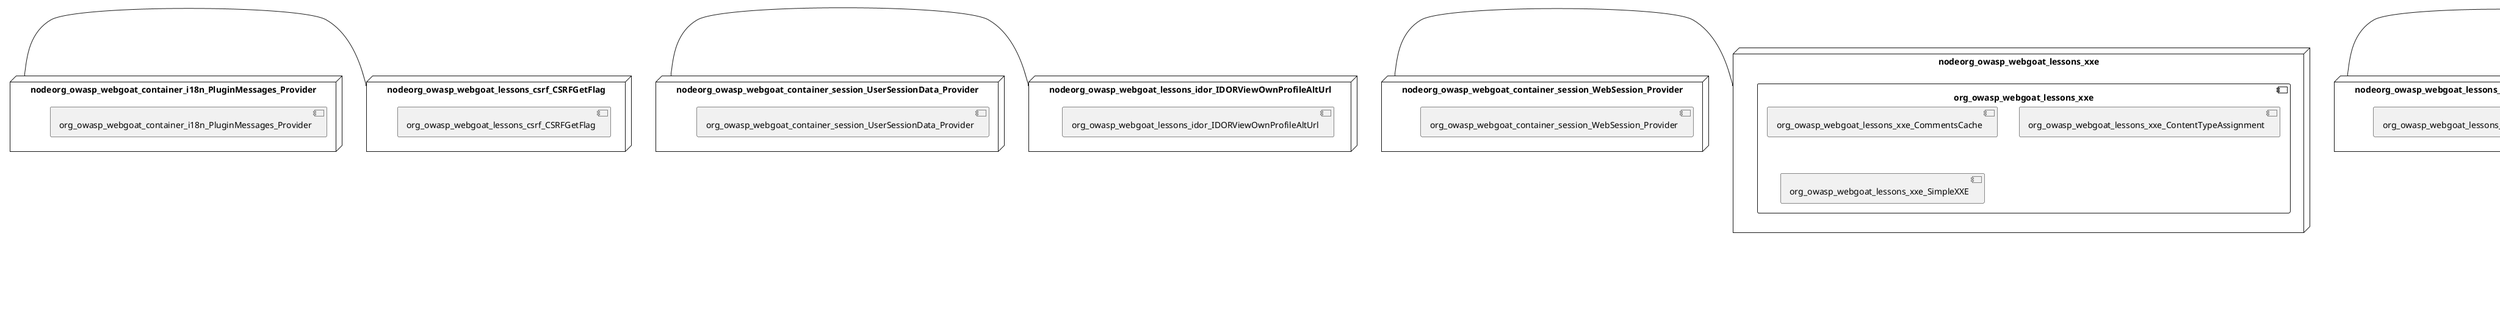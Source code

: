 @startuml
skinparam fixCircleLabelOverlapping true
skinparam componentStyle uml2
node nodeorg_owasp_webgoat {
component org_owasp_webgoat {
[org_owasp_webgoat_container_service_LessonMenuService] [[webgoat-webgoat.system#_bufa6jeYEe-MdI0NHY6xow]]
[org_owasp_webgoat_container_service_LessonProgressService] [[webgoat-webgoat.system#_bufa6jeYEe-MdI0NHY6xow]]
[org_owasp_webgoat_container_service_ReportCardService] [[webgoat-webgoat.system#_bufa6jeYEe-MdI0NHY6xow]]
[org_owasp_webgoat_container_service_RestartLessonService] [[webgoat-webgoat.system#_bufa6jeYEe-MdI0NHY6xow]]
[org_owasp_webgoat_container_users_Scoreboard] [[webgoat-webgoat.system#_bufa6jeYEe-MdI0NHY6xow]]
[org_owasp_webgoat_container_users_UserRepository] [[webgoat-webgoat.system#_bufa6jeYEe-MdI0NHY6xow]]
[org_owasp_webgoat_container_users_UserService] [[webgoat-webgoat.system#_bufa6jeYEe-MdI0NHY6xow]]
[org_owasp_webgoat_container_users_UserTrackerRepository] [[webgoat-webgoat.system#_bufa6jeYEe-MdI0NHY6xow]]
[org_owasp_webgoat_lessons_csrf_CSRFLogin] [[webgoat-webgoat.system#_bufa6jeYEe-MdI0NHY6xow]]
[org_owasp_webgoat_webwolf_user_UserRepository] [[webgoat-webgoat.system#_bufa6jeYEe-MdI0NHY6xow]]
[org_owasp_webgoat_webwolf_user_UserService] [[webgoat-webgoat.system#_bufa6jeYEe-MdI0NHY6xow]]
}
}
node nodeorg_owasp_webgoat_lessons_hijacksession {
component org_owasp_webgoat_lessons_hijacksession {
[org_owasp_webgoat_lessons_hijacksession_HijackSessionAssignment] [[webgoat-webgoat.system#_bufa6jeYEe-MdI0NHY6xow]]
[org_owasp_webgoat_lessons_hijacksession_cas_HijackSessionAuthenticationProvider] [[webgoat-webgoat.system#_bufa6jeYEe-MdI0NHY6xow]]
}
}
node nodeorg_owasp_webgoat_lessons_passwordreset {
component org_owasp_webgoat_lessons_passwordreset {
[org_owasp_webgoat_lessons_passwordreset_SecurityQuestionAssignment] [[webgoat-webgoat.system#_bufa6jeYEe-MdI0NHY6xow]]
[org_owasp_webgoat_lessons_passwordreset_TriedQuestions] [[webgoat-webgoat.system#_bufa6jeYEe-MdI0NHY6xow]]
}
}
node nodeorg_owasp_webgoat_lessons_xxe {
component org_owasp_webgoat_lessons_xxe {
[org_owasp_webgoat_lessons_xxe_CommentsCache] [[webgoat-webgoat.system#_bufa6jeYEe-MdI0NHY6xow]]
[org_owasp_webgoat_lessons_xxe_ContentTypeAssignment] [[webgoat-webgoat.system#_bufa6jeYEe-MdI0NHY6xow]]
[org_owasp_webgoat_lessons_xxe_SimpleXXE] [[webgoat-webgoat.system#_bufa6jeYEe-MdI0NHY6xow]]
}
}
node nodeorg_owasp_webgoat_webwolf_mailbox {
component org_owasp_webgoat_webwolf_mailbox {
[org_owasp_webgoat_webwolf_mailbox_MailboxController] [[webgoat-webgoat.system#_bufa6jeYEe-MdI0NHY6xow]]
[org_owasp_webgoat_webwolf_mailbox_MailboxRepository] [[webgoat-webgoat.system#_bufa6jeYEe-MdI0NHY6xow]]
}
}
node nodeorg_owasp_webgoat_container_HammerHead {
[org_owasp_webgoat_container_HammerHead] [[webgoat-webgoat.system#_bufa6jeYEe-MdI0NHY6xow]]
}
node nodeorg_owasp_webgoat_container_WebWolfRedirect {
[org_owasp_webgoat_container_WebWolfRedirect] [[webgoat-webgoat.system#_bufa6jeYEe-MdI0NHY6xow]]
}
node nodeorg_owasp_webgoat_container_controller_StartLesson {
[org_owasp_webgoat_container_controller_StartLesson] [[webgoat-webgoat.system#_bufa6jeYEe-MdI0NHY6xow]]
}
node nodeorg_owasp_webgoat_container_controller_Welcome {
[org_owasp_webgoat_container_controller_Welcome] [[webgoat-webgoat.system#_bufa6jeYEe-MdI0NHY6xow]]
}
node nodeorg_owasp_webgoat_container_i18n_PluginMessages_Provider {
[org_owasp_webgoat_container_i18n_PluginMessages_Provider] [[webgoat-webgoat.system#_bufa6jeYEe-MdI0NHY6xow]]
}
node nodeorg_owasp_webgoat_container_service_EnvironmentService {
[org_owasp_webgoat_container_service_EnvironmentService] [[webgoat-webgoat.system#_bufa6jeYEe-MdI0NHY6xow]]
}
node nodeorg_owasp_webgoat_container_service_HintService {
[org_owasp_webgoat_container_service_HintService] [[webgoat-webgoat.system#_bufa6jeYEe-MdI0NHY6xow]]
}
node nodeorg_owasp_webgoat_container_service_LabelDebugService {
[org_owasp_webgoat_container_service_LabelDebugService] [[webgoat-webgoat.system#_bufa6jeYEe-MdI0NHY6xow]]
}
node nodeorg_owasp_webgoat_container_service_LabelService {
[org_owasp_webgoat_container_service_LabelService] [[webgoat-webgoat.system#_bufa6jeYEe-MdI0NHY6xow]]
}
node nodeorg_owasp_webgoat_container_service_LessonInfoService {
[org_owasp_webgoat_container_service_LessonInfoService] [[webgoat-webgoat.system#_bufa6jeYEe-MdI0NHY6xow]]
}
node nodeorg_owasp_webgoat_container_service_LessonTitleService {
[org_owasp_webgoat_container_service_LessonTitleService] [[webgoat-webgoat.system#_bufa6jeYEe-MdI0NHY6xow]]
}
node nodeorg_owasp_webgoat_container_service_SessionService {
[org_owasp_webgoat_container_service_SessionService] [[webgoat-webgoat.system#_bufa6jeYEe-MdI0NHY6xow]]
}
node nodeorg_owasp_webgoat_container_session_UserSessionData_Provider {
[org_owasp_webgoat_container_session_UserSessionData_Provider] [[webgoat-webgoat.system#_bufa6jeYEe-MdI0NHY6xow]]
}
node nodeorg_owasp_webgoat_container_session_WebSession_Provider {
[org_owasp_webgoat_container_session_WebSession_Provider] [[webgoat-webgoat.system#_bufa6jeYEe-MdI0NHY6xow]]
}
node nodeorg_owasp_webgoat_container_users_RegistrationController {
[org_owasp_webgoat_container_users_RegistrationController] [[webgoat-webgoat.system#_bufa6jeYEe-MdI0NHY6xow]]
}
node nodeorg_owasp_webgoat_lessons_authbypass_VerifyAccount {
[org_owasp_webgoat_lessons_authbypass_VerifyAccount] [[webgoat-webgoat.system#_bufa6jeYEe-MdI0NHY6xow]]
}
node nodeorg_owasp_webgoat_lessons_bypassrestrictions_BypassRestrictionsFieldRestrictions {
[org_owasp_webgoat_lessons_bypassrestrictions_BypassRestrictionsFieldRestrictions] [[webgoat-webgoat.system#_bufa6jeYEe-MdI0NHY6xow]]
}
node nodeorg_owasp_webgoat_lessons_bypassrestrictions_BypassRestrictionsFrontendValidation {
[org_owasp_webgoat_lessons_bypassrestrictions_BypassRestrictionsFrontendValidation] [[webgoat-webgoat.system#_bufa6jeYEe-MdI0NHY6xow]]
}
node nodeorg_owasp_webgoat_lessons_challenges_FlagController {
[org_owasp_webgoat_lessons_challenges_FlagController] [[webgoat-webgoat.system#_bufa6jeYEe-MdI0NHY6xow]]
}
node nodeorg_owasp_webgoat_lessons_challenges_challenge1_Assignment1 {
[org_owasp_webgoat_lessons_challenges_challenge1_Assignment1] [[webgoat-webgoat.system#_bufa6jeYEe-MdI0NHY6xow]]
}
node nodeorg_owasp_webgoat_lessons_challenges_challenge1_ImageServlet {
[org_owasp_webgoat_lessons_challenges_challenge1_ImageServlet] [[webgoat-webgoat.system#_bufa6jeYEe-MdI0NHY6xow]]
}
node nodeorg_owasp_webgoat_lessons_challenges_challenge5_Assignment5 {
[org_owasp_webgoat_lessons_challenges_challenge5_Assignment5] [[webgoat-webgoat.system#_bufa6jeYEe-MdI0NHY6xow]]
}
node nodeorg_owasp_webgoat_lessons_challenges_challenge7_Assignment7 {
[org_owasp_webgoat_lessons_challenges_challenge7_Assignment7] [[webgoat-webgoat.system#_bufa6jeYEe-MdI0NHY6xow]]
}
node nodeorg_owasp_webgoat_lessons_challenges_challenge8_Assignment8 {
[org_owasp_webgoat_lessons_challenges_challenge8_Assignment8] [[webgoat-webgoat.system#_bufa6jeYEe-MdI0NHY6xow]]
}
node nodeorg_owasp_webgoat_lessons_chromedevtools_NetworkDummy {
[org_owasp_webgoat_lessons_chromedevtools_NetworkDummy] [[webgoat-webgoat.system#_bufa6jeYEe-MdI0NHY6xow]]
}
node nodeorg_owasp_webgoat_lessons_chromedevtools_NetworkLesson {
[org_owasp_webgoat_lessons_chromedevtools_NetworkLesson] [[webgoat-webgoat.system#_bufa6jeYEe-MdI0NHY6xow]]
}
node nodeorg_owasp_webgoat_lessons_cia_CIAQuiz {
[org_owasp_webgoat_lessons_cia_CIAQuiz] [[webgoat-webgoat.system#_bufa6jeYEe-MdI0NHY6xow]]
}
node nodeorg_owasp_webgoat_lessons_clientsidefiltering_ClientSideFilteringAssignment {
[org_owasp_webgoat_lessons_clientsidefiltering_ClientSideFilteringAssignment] [[webgoat-webgoat.system#_bufa6jeYEe-MdI0NHY6xow]]
}
node nodeorg_owasp_webgoat_lessons_clientsidefiltering_ClientSideFilteringFreeAssignment {
[org_owasp_webgoat_lessons_clientsidefiltering_ClientSideFilteringFreeAssignment] [[webgoat-webgoat.system#_bufa6jeYEe-MdI0NHY6xow]]
}
node nodeorg_owasp_webgoat_lessons_clientsidefiltering_Salaries {
[org_owasp_webgoat_lessons_clientsidefiltering_Salaries] [[webgoat-webgoat.system#_bufa6jeYEe-MdI0NHY6xow]]
}
node nodeorg_owasp_webgoat_lessons_clientsidefiltering_ShopEndpoint {
[org_owasp_webgoat_lessons_clientsidefiltering_ShopEndpoint] [[webgoat-webgoat.system#_bufa6jeYEe-MdI0NHY6xow]]
}
node nodeorg_owasp_webgoat_lessons_cryptography_EncodingAssignment {
[org_owasp_webgoat_lessons_cryptography_EncodingAssignment] [[webgoat-webgoat.system#_bufa6jeYEe-MdI0NHY6xow]]
}
node nodeorg_owasp_webgoat_lessons_cryptography_HashingAssignment {
[org_owasp_webgoat_lessons_cryptography_HashingAssignment] [[webgoat-webgoat.system#_bufa6jeYEe-MdI0NHY6xow]]
}
node nodeorg_owasp_webgoat_lessons_cryptography_SecureDefaultsAssignment {
[org_owasp_webgoat_lessons_cryptography_SecureDefaultsAssignment] [[webgoat-webgoat.system#_bufa6jeYEe-MdI0NHY6xow]]
}
node nodeorg_owasp_webgoat_lessons_cryptography_SigningAssignment {
[org_owasp_webgoat_lessons_cryptography_SigningAssignment] [[webgoat-webgoat.system#_bufa6jeYEe-MdI0NHY6xow]]
}
node nodeorg_owasp_webgoat_lessons_cryptography_XOREncodingAssignment {
[org_owasp_webgoat_lessons_cryptography_XOREncodingAssignment] [[webgoat-webgoat.system#_bufa6jeYEe-MdI0NHY6xow]]
}
node nodeorg_owasp_webgoat_lessons_csrf_CSRFConfirmFlag1 {
[org_owasp_webgoat_lessons_csrf_CSRFConfirmFlag1] [[webgoat-webgoat.system#_bufa6jeYEe-MdI0NHY6xow]]
}
node nodeorg_owasp_webgoat_lessons_csrf_CSRFFeedback {
[org_owasp_webgoat_lessons_csrf_CSRFFeedback] [[webgoat-webgoat.system#_bufa6jeYEe-MdI0NHY6xow]]
}
node nodeorg_owasp_webgoat_lessons_csrf_CSRFGetFlag {
[org_owasp_webgoat_lessons_csrf_CSRFGetFlag] [[webgoat-webgoat.system#_bufa6jeYEe-MdI0NHY6xow]]
}
node nodeorg_owasp_webgoat_lessons_csrf_ForgedReviews {
[org_owasp_webgoat_lessons_csrf_ForgedReviews] [[webgoat-webgoat.system#_bufa6jeYEe-MdI0NHY6xow]]
}
node nodeorg_owasp_webgoat_lessons_csrf_ObjectMapper_Provider {
[org_owasp_webgoat_lessons_csrf_ObjectMapper_Provider] [[webgoat-webgoat.system#_bufa6jeYEe-MdI0NHY6xow]]
}
node nodeorg_owasp_webgoat_lessons_deserialization_InsecureDeserializationTask {
[org_owasp_webgoat_lessons_deserialization_InsecureDeserializationTask] [[webgoat-webgoat.system#_bufa6jeYEe-MdI0NHY6xow]]
}
node nodeorg_owasp_webgoat_lessons_htmltampering_HtmlTamperingTask {
[org_owasp_webgoat_lessons_htmltampering_HtmlTamperingTask] [[webgoat-webgoat.system#_bufa6jeYEe-MdI0NHY6xow]]
}
node nodeorg_owasp_webgoat_lessons_httpbasics_HttpBasicsLesson {
[org_owasp_webgoat_lessons_httpbasics_HttpBasicsLesson] [[webgoat-webgoat.system#_bufa6jeYEe-MdI0NHY6xow]]
}
node nodeorg_owasp_webgoat_lessons_httpbasics_HttpBasicsQuiz {
[org_owasp_webgoat_lessons_httpbasics_HttpBasicsQuiz] [[webgoat-webgoat.system#_bufa6jeYEe-MdI0NHY6xow]]
}
node nodeorg_owasp_webgoat_lessons_httpproxies_HttpBasicsInterceptRequest {
[org_owasp_webgoat_lessons_httpproxies_HttpBasicsInterceptRequest] [[webgoat-webgoat.system#_bufa6jeYEe-MdI0NHY6xow]]
}
node nodeorg_owasp_webgoat_lessons_idor_IDORDiffAttributes {
[org_owasp_webgoat_lessons_idor_IDORDiffAttributes] [[webgoat-webgoat.system#_bufa6jeYEe-MdI0NHY6xow]]
}
node nodeorg_owasp_webgoat_lessons_idor_IDOREditOtherProfile {
[org_owasp_webgoat_lessons_idor_IDOREditOtherProfile] [[webgoat-webgoat.system#_bufa6jeYEe-MdI0NHY6xow]]
}
node nodeorg_owasp_webgoat_lessons_idor_IDORLogin {
[org_owasp_webgoat_lessons_idor_IDORLogin] [[webgoat-webgoat.system#_bufa6jeYEe-MdI0NHY6xow]]
}
node nodeorg_owasp_webgoat_lessons_idor_IDORViewOtherProfile {
[org_owasp_webgoat_lessons_idor_IDORViewOtherProfile] [[webgoat-webgoat.system#_bufa6jeYEe-MdI0NHY6xow]]
}
node nodeorg_owasp_webgoat_lessons_idor_IDORViewOwnProfile {
[org_owasp_webgoat_lessons_idor_IDORViewOwnProfile] [[webgoat-webgoat.system#_bufa6jeYEe-MdI0NHY6xow]]
}
node nodeorg_owasp_webgoat_lessons_idor_IDORViewOwnProfileAltUrl {
[org_owasp_webgoat_lessons_idor_IDORViewOwnProfileAltUrl] [[webgoat-webgoat.system#_bufa6jeYEe-MdI0NHY6xow]]
}
node nodeorg_owasp_webgoat_lessons_insecurelogin_InsecureLoginTask {
[org_owasp_webgoat_lessons_insecurelogin_InsecureLoginTask] [[webgoat-webgoat.system#_bufa6jeYEe-MdI0NHY6xow]]
}
node nodeorg_owasp_webgoat_lessons_jwt_JWTDecodeEndpoint {
[org_owasp_webgoat_lessons_jwt_JWTDecodeEndpoint] [[webgoat-webgoat.system#_bufa6jeYEe-MdI0NHY6xow]]
}
node nodeorg_owasp_webgoat_lessons_jwt_JWTQuiz {
[org_owasp_webgoat_lessons_jwt_JWTQuiz] [[webgoat-webgoat.system#_bufa6jeYEe-MdI0NHY6xow]]
}
node nodeorg_owasp_webgoat_lessons_jwt_JWTRefreshEndpoint {
[org_owasp_webgoat_lessons_jwt_JWTRefreshEndpoint] [[webgoat-webgoat.system#_bufa6jeYEe-MdI0NHY6xow]]
}
node nodeorg_owasp_webgoat_lessons_jwt_JWTSecretKeyEndpoint {
[org_owasp_webgoat_lessons_jwt_JWTSecretKeyEndpoint] [[webgoat-webgoat.system#_bufa6jeYEe-MdI0NHY6xow]]
}
node nodeorg_owasp_webgoat_lessons_jwt_JWTVotesEndpoint {
[org_owasp_webgoat_lessons_jwt_JWTVotesEndpoint] [[webgoat-webgoat.system#_bufa6jeYEe-MdI0NHY6xow]]
}
node nodeorg_owasp_webgoat_lessons_jwt_claimmisuse_JWTHeaderJKUEndpoint {
[org_owasp_webgoat_lessons_jwt_claimmisuse_JWTHeaderJKUEndpoint] [[webgoat-webgoat.system#_bufa6jeYEe-MdI0NHY6xow]]
}
node nodeorg_owasp_webgoat_lessons_jwt_claimmisuse_JWTHeaderKIDEndpoint {
[org_owasp_webgoat_lessons_jwt_claimmisuse_JWTHeaderKIDEndpoint] [[webgoat-webgoat.system#_bufa6jeYEe-MdI0NHY6xow]]
}
node nodeorg_owasp_webgoat_lessons_lessontemplate_SampleAttack {
[org_owasp_webgoat_lessons_lessontemplate_SampleAttack] [[webgoat-webgoat.system#_bufa6jeYEe-MdI0NHY6xow]]
}
node nodeorg_owasp_webgoat_lessons_logging_LogBleedingTask {
[org_owasp_webgoat_lessons_logging_LogBleedingTask] [[webgoat-webgoat.system#_bufa6jeYEe-MdI0NHY6xow]]
}
node nodeorg_owasp_webgoat_lessons_logging_LogSpoofingTask {
[org_owasp_webgoat_lessons_logging_LogSpoofingTask] [[webgoat-webgoat.system#_bufa6jeYEe-MdI0NHY6xow]]
}
node nodeorg_owasp_webgoat_lessons_missingac_MissingFunctionACHiddenMenus {
[org_owasp_webgoat_lessons_missingac_MissingFunctionACHiddenMenus] [[webgoat-webgoat.system#_bufa6jeYEe-MdI0NHY6xow]]
}
node nodeorg_owasp_webgoat_lessons_missingac_MissingFunctionACUsers {
[org_owasp_webgoat_lessons_missingac_MissingFunctionACUsers] [[webgoat-webgoat.system#_bufa6jeYEe-MdI0NHY6xow]]
}
node nodeorg_owasp_webgoat_lessons_missingac_MissingFunctionACYourHash {
[org_owasp_webgoat_lessons_missingac_MissingFunctionACYourHash] [[webgoat-webgoat.system#_bufa6jeYEe-MdI0NHY6xow]]
}
node nodeorg_owasp_webgoat_lessons_missingac_MissingFunctionACYourHashAdmin {
[org_owasp_webgoat_lessons_missingac_MissingFunctionACYourHashAdmin] [[webgoat-webgoat.system#_bufa6jeYEe-MdI0NHY6xow]]
}
node nodeorg_owasp_webgoat_lessons_passwordreset_QuestionsAssignment {
[org_owasp_webgoat_lessons_passwordreset_QuestionsAssignment] [[webgoat-webgoat.system#_bufa6jeYEe-MdI0NHY6xow]]
}
node nodeorg_owasp_webgoat_lessons_passwordreset_ResetLinkAssignment {
[org_owasp_webgoat_lessons_passwordreset_ResetLinkAssignment] [[webgoat-webgoat.system#_bufa6jeYEe-MdI0NHY6xow]]
}
node nodeorg_owasp_webgoat_lessons_passwordreset_ResetLinkAssignmentForgotPassword {
[org_owasp_webgoat_lessons_passwordreset_ResetLinkAssignmentForgotPassword] [[webgoat-webgoat.system#_bufa6jeYEe-MdI0NHY6xow]]
}
node nodeorg_owasp_webgoat_lessons_passwordreset_SimpleMailAssignment {
[org_owasp_webgoat_lessons_passwordreset_SimpleMailAssignment] [[webgoat-webgoat.system#_bufa6jeYEe-MdI0NHY6xow]]
}
node nodeorg_owasp_webgoat_lessons_pathtraversal_ProfileUpload {
[org_owasp_webgoat_lessons_pathtraversal_ProfileUpload] [[webgoat-webgoat.system#_bufa6jeYEe-MdI0NHY6xow]]
}
node nodeorg_owasp_webgoat_lessons_pathtraversal_ProfileUploadFix {
[org_owasp_webgoat_lessons_pathtraversal_ProfileUploadFix] [[webgoat-webgoat.system#_bufa6jeYEe-MdI0NHY6xow]]
}
node nodeorg_owasp_webgoat_lessons_pathtraversal_ProfileUploadRemoveUserInput {
[org_owasp_webgoat_lessons_pathtraversal_ProfileUploadRemoveUserInput] [[webgoat-webgoat.system#_bufa6jeYEe-MdI0NHY6xow]]
}
node nodeorg_owasp_webgoat_lessons_pathtraversal_ProfileUploadRetrieval {
[org_owasp_webgoat_lessons_pathtraversal_ProfileUploadRetrieval] [[webgoat-webgoat.system#_bufa6jeYEe-MdI0NHY6xow]]
}
node nodeorg_owasp_webgoat_lessons_pathtraversal_ProfileZipSlip {
[org_owasp_webgoat_lessons_pathtraversal_ProfileZipSlip] [[webgoat-webgoat.system#_bufa6jeYEe-MdI0NHY6xow]]
}
node nodeorg_owasp_webgoat_lessons_securepasswords_SecurePasswordsAssignment {
[org_owasp_webgoat_lessons_securepasswords_SecurePasswordsAssignment] [[webgoat-webgoat.system#_bufa6jeYEe-MdI0NHY6xow]]
}
node nodeorg_owasp_webgoat_lessons_spoofcookie_SpoofCookieAssignment {
[org_owasp_webgoat_lessons_spoofcookie_SpoofCookieAssignment] [[webgoat-webgoat.system#_bufa6jeYEe-MdI0NHY6xow]]
}
node nodeorg_owasp_webgoat_lessons_sqlinjection_advanced_SqlInjectionChallenge {
[org_owasp_webgoat_lessons_sqlinjection_advanced_SqlInjectionChallenge] [[webgoat-webgoat.system#_bufa6jeYEe-MdI0NHY6xow]]
}
node nodeorg_owasp_webgoat_lessons_sqlinjection_advanced_SqlInjectionChallengeLogin {
[org_owasp_webgoat_lessons_sqlinjection_advanced_SqlInjectionChallengeLogin] [[webgoat-webgoat.system#_bufa6jeYEe-MdI0NHY6xow]]
}
node nodeorg_owasp_webgoat_lessons_sqlinjection_advanced_SqlInjectionLesson6a {
[org_owasp_webgoat_lessons_sqlinjection_advanced_SqlInjectionLesson6a] [[webgoat-webgoat.system#_bufa6jeYEe-MdI0NHY6xow]]
}
node nodeorg_owasp_webgoat_lessons_sqlinjection_advanced_SqlInjectionLesson6b {
[org_owasp_webgoat_lessons_sqlinjection_advanced_SqlInjectionLesson6b] [[webgoat-webgoat.system#_bufa6jeYEe-MdI0NHY6xow]]
}
node nodeorg_owasp_webgoat_lessons_sqlinjection_advanced_SqlInjectionQuiz {
[org_owasp_webgoat_lessons_sqlinjection_advanced_SqlInjectionQuiz] [[webgoat-webgoat.system#_bufa6jeYEe-MdI0NHY6xow]]
}
node nodeorg_owasp_webgoat_lessons_sqlinjection_introduction_SqlInjectionLesson10 {
[org_owasp_webgoat_lessons_sqlinjection_introduction_SqlInjectionLesson10] [[webgoat-webgoat.system#_bufa6jeYEe-MdI0NHY6xow]]
}
node nodeorg_owasp_webgoat_lessons_sqlinjection_introduction_SqlInjectionLesson2 {
[org_owasp_webgoat_lessons_sqlinjection_introduction_SqlInjectionLesson2] [[webgoat-webgoat.system#_bufa6jeYEe-MdI0NHY6xow]]
}
node nodeorg_owasp_webgoat_lessons_sqlinjection_introduction_SqlInjectionLesson3 {
[org_owasp_webgoat_lessons_sqlinjection_introduction_SqlInjectionLesson3] [[webgoat-webgoat.system#_bufa6jeYEe-MdI0NHY6xow]]
}
node nodeorg_owasp_webgoat_lessons_sqlinjection_introduction_SqlInjectionLesson4 {
[org_owasp_webgoat_lessons_sqlinjection_introduction_SqlInjectionLesson4] [[webgoat-webgoat.system#_bufa6jeYEe-MdI0NHY6xow]]
}
node nodeorg_owasp_webgoat_lessons_sqlinjection_introduction_SqlInjectionLesson5 {
[org_owasp_webgoat_lessons_sqlinjection_introduction_SqlInjectionLesson5] [[webgoat-webgoat.system#_bufa6jeYEe-MdI0NHY6xow]]
}
node nodeorg_owasp_webgoat_lessons_sqlinjection_introduction_SqlInjectionLesson5a {
[org_owasp_webgoat_lessons_sqlinjection_introduction_SqlInjectionLesson5a] [[webgoat-webgoat.system#_bufa6jeYEe-MdI0NHY6xow]]
}
node nodeorg_owasp_webgoat_lessons_sqlinjection_introduction_SqlInjectionLesson5b {
[org_owasp_webgoat_lessons_sqlinjection_introduction_SqlInjectionLesson5b] [[webgoat-webgoat.system#_bufa6jeYEe-MdI0NHY6xow]]
}
node nodeorg_owasp_webgoat_lessons_sqlinjection_introduction_SqlInjectionLesson8 {
[org_owasp_webgoat_lessons_sqlinjection_introduction_SqlInjectionLesson8] [[webgoat-webgoat.system#_bufa6jeYEe-MdI0NHY6xow]]
}
node nodeorg_owasp_webgoat_lessons_sqlinjection_introduction_SqlInjectionLesson9 {
[org_owasp_webgoat_lessons_sqlinjection_introduction_SqlInjectionLesson9] [[webgoat-webgoat.system#_bufa6jeYEe-MdI0NHY6xow]]
}
node nodeorg_owasp_webgoat_lessons_sqlinjection_mitigation_Servers {
[org_owasp_webgoat_lessons_sqlinjection_mitigation_Servers] [[webgoat-webgoat.system#_bufa6jeYEe-MdI0NHY6xow]]
}
node nodeorg_owasp_webgoat_lessons_sqlinjection_mitigation_SqlInjectionLesson10a {
[org_owasp_webgoat_lessons_sqlinjection_mitigation_SqlInjectionLesson10a] [[webgoat-webgoat.system#_bufa6jeYEe-MdI0NHY6xow]]
}
node nodeorg_owasp_webgoat_lessons_sqlinjection_mitigation_SqlInjectionLesson10b {
[org_owasp_webgoat_lessons_sqlinjection_mitigation_SqlInjectionLesson10b] [[webgoat-webgoat.system#_bufa6jeYEe-MdI0NHY6xow]]
}
node nodeorg_owasp_webgoat_lessons_sqlinjection_mitigation_SqlInjectionLesson13 {
[org_owasp_webgoat_lessons_sqlinjection_mitigation_SqlInjectionLesson13] [[webgoat-webgoat.system#_bufa6jeYEe-MdI0NHY6xow]]
}
node nodeorg_owasp_webgoat_lessons_sqlinjection_mitigation_SqlOnlyInputValidation {
[org_owasp_webgoat_lessons_sqlinjection_mitigation_SqlOnlyInputValidation] [[webgoat-webgoat.system#_bufa6jeYEe-MdI0NHY6xow]]
}
node nodeorg_owasp_webgoat_lessons_sqlinjection_mitigation_SqlOnlyInputValidationOnKeywords {
[org_owasp_webgoat_lessons_sqlinjection_mitigation_SqlOnlyInputValidationOnKeywords] [[webgoat-webgoat.system#_bufa6jeYEe-MdI0NHY6xow]]
}
node nodeorg_owasp_webgoat_lessons_ssrf_SSRFTask1 {
[org_owasp_webgoat_lessons_ssrf_SSRFTask1] [[webgoat-webgoat.system#_bufa6jeYEe-MdI0NHY6xow]]
}
node nodeorg_owasp_webgoat_lessons_ssrf_SSRFTask2 {
[org_owasp_webgoat_lessons_ssrf_SSRFTask2] [[webgoat-webgoat.system#_bufa6jeYEe-MdI0NHY6xow]]
}
node nodeorg_owasp_webgoat_lessons_vulnerablecomponents_VulnerableComponentsLesson {
[org_owasp_webgoat_lessons_vulnerablecomponents_VulnerableComponentsLesson] [[webgoat-webgoat.system#_bufa6jeYEe-MdI0NHY6xow]]
}
node nodeorg_owasp_webgoat_lessons_webwolfintroduction_LandingAssignment {
[org_owasp_webgoat_lessons_webwolfintroduction_LandingAssignment] [[webgoat-webgoat.system#_bufa6jeYEe-MdI0NHY6xow]]
}
node nodeorg_owasp_webgoat_lessons_webwolfintroduction_MailAssignment {
[org_owasp_webgoat_lessons_webwolfintroduction_MailAssignment] [[webgoat-webgoat.system#_bufa6jeYEe-MdI0NHY6xow]]
}
node nodeorg_owasp_webgoat_lessons_xss_CrossSiteScriptingLesson1 {
[org_owasp_webgoat_lessons_xss_CrossSiteScriptingLesson1] [[webgoat-webgoat.system#_bufa6jeYEe-MdI0NHY6xow]]
}
node nodeorg_owasp_webgoat_lessons_xss_CrossSiteScriptingLesson3 {
[org_owasp_webgoat_lessons_xss_CrossSiteScriptingLesson3] [[webgoat-webgoat.system#_bufa6jeYEe-MdI0NHY6xow]]
}
node nodeorg_owasp_webgoat_lessons_xss_CrossSiteScriptingLesson4 {
[org_owasp_webgoat_lessons_xss_CrossSiteScriptingLesson4] [[webgoat-webgoat.system#_bufa6jeYEe-MdI0NHY6xow]]
}
node nodeorg_owasp_webgoat_lessons_xss_CrossSiteScriptingLesson5a {
[org_owasp_webgoat_lessons_xss_CrossSiteScriptingLesson5a] [[webgoat-webgoat.system#_bufa6jeYEe-MdI0NHY6xow]]
}
node nodeorg_owasp_webgoat_lessons_xss_CrossSiteScriptingLesson6a {
[org_owasp_webgoat_lessons_xss_CrossSiteScriptingLesson6a] [[webgoat-webgoat.system#_bufa6jeYEe-MdI0NHY6xow]]
}
node nodeorg_owasp_webgoat_lessons_xss_CrossSiteScriptingQuiz {
[org_owasp_webgoat_lessons_xss_CrossSiteScriptingQuiz] [[webgoat-webgoat.system#_bufa6jeYEe-MdI0NHY6xow]]
}
node nodeorg_owasp_webgoat_lessons_xss_DOMCrossSiteScripting {
[org_owasp_webgoat_lessons_xss_DOMCrossSiteScripting] [[webgoat-webgoat.system#_bufa6jeYEe-MdI0NHY6xow]]
}
node nodeorg_owasp_webgoat_lessons_xss_DOMCrossSiteScriptingVerifier {
[org_owasp_webgoat_lessons_xss_DOMCrossSiteScriptingVerifier] [[webgoat-webgoat.system#_bufa6jeYEe-MdI0NHY6xow]]
}
node nodeorg_owasp_webgoat_lessons_xss_stored_StoredCrossSiteScriptingVerifier {
[org_owasp_webgoat_lessons_xss_stored_StoredCrossSiteScriptingVerifier] [[webgoat-webgoat.system#_bufa6jeYEe-MdI0NHY6xow]]
}
node nodeorg_owasp_webgoat_lessons_xss_stored_StoredXssComments {
[org_owasp_webgoat_lessons_xss_stored_StoredXssComments] [[webgoat-webgoat.system#_bufa6jeYEe-MdI0NHY6xow]]
}
node nodeorg_owasp_webgoat_lessons_xxe_BlindSendFileAssignment {
[org_owasp_webgoat_lessons_xxe_BlindSendFileAssignment] [[webgoat-webgoat.system#_bufa6jeYEe-MdI0NHY6xow]]
}
node nodeorg_owasp_webgoat_lessons_xxe_CommentsEndpoint {
[org_owasp_webgoat_lessons_xxe_CommentsEndpoint] [[webgoat-webgoat.system#_bufa6jeYEe-MdI0NHY6xow]]
}
node nodeorg_owasp_webgoat_webwolf_FileServer {
[org_owasp_webgoat_webwolf_FileServer] [[webgoat-webgoat.system#_bufa6jeYEe-MdI0NHY6xow]]
}
node nodeorg_owasp_webgoat_webwolf_jwt_JWTController {
[org_owasp_webgoat_webwolf_jwt_JWTController] [[webgoat-webgoat.system#_bufa6jeYEe-MdI0NHY6xow]]
}
node nodeorg_owasp_webgoat_webwolf_requests_LandingPage {
[org_owasp_webgoat_webwolf_requests_LandingPage] [[webgoat-webgoat.system#_bufa6jeYEe-MdI0NHY6xow]]
}
node nodeorg_owasp_webgoat_webwolf_requests_Requests {
[org_owasp_webgoat_webwolf_requests_Requests] [[webgoat-webgoat.system#_bufa6jeYEe-MdI0NHY6xow]]
}
[nodeorg_owasp_webgoat_container_i18n_PluginMessages_Provider] - [nodeorg_owasp_webgoat_lessons_csrf_CSRFGetFlag]
[nodeorg_owasp_webgoat_container_session_UserSessionData_Provider] - [nodeorg_owasp_webgoat_lessons_idor_IDORViewOwnProfileAltUrl]
[nodeorg_owasp_webgoat_container_session_WebSession_Provider] - [nodeorg_owasp_webgoat_lessons_xxe]
[nodeorg_owasp_webgoat_lessons_csrf_ObjectMapper_Provider] - [nodeorg_owasp_webgoat_lessons_csrf_CSRFFeedback]

@enduml

